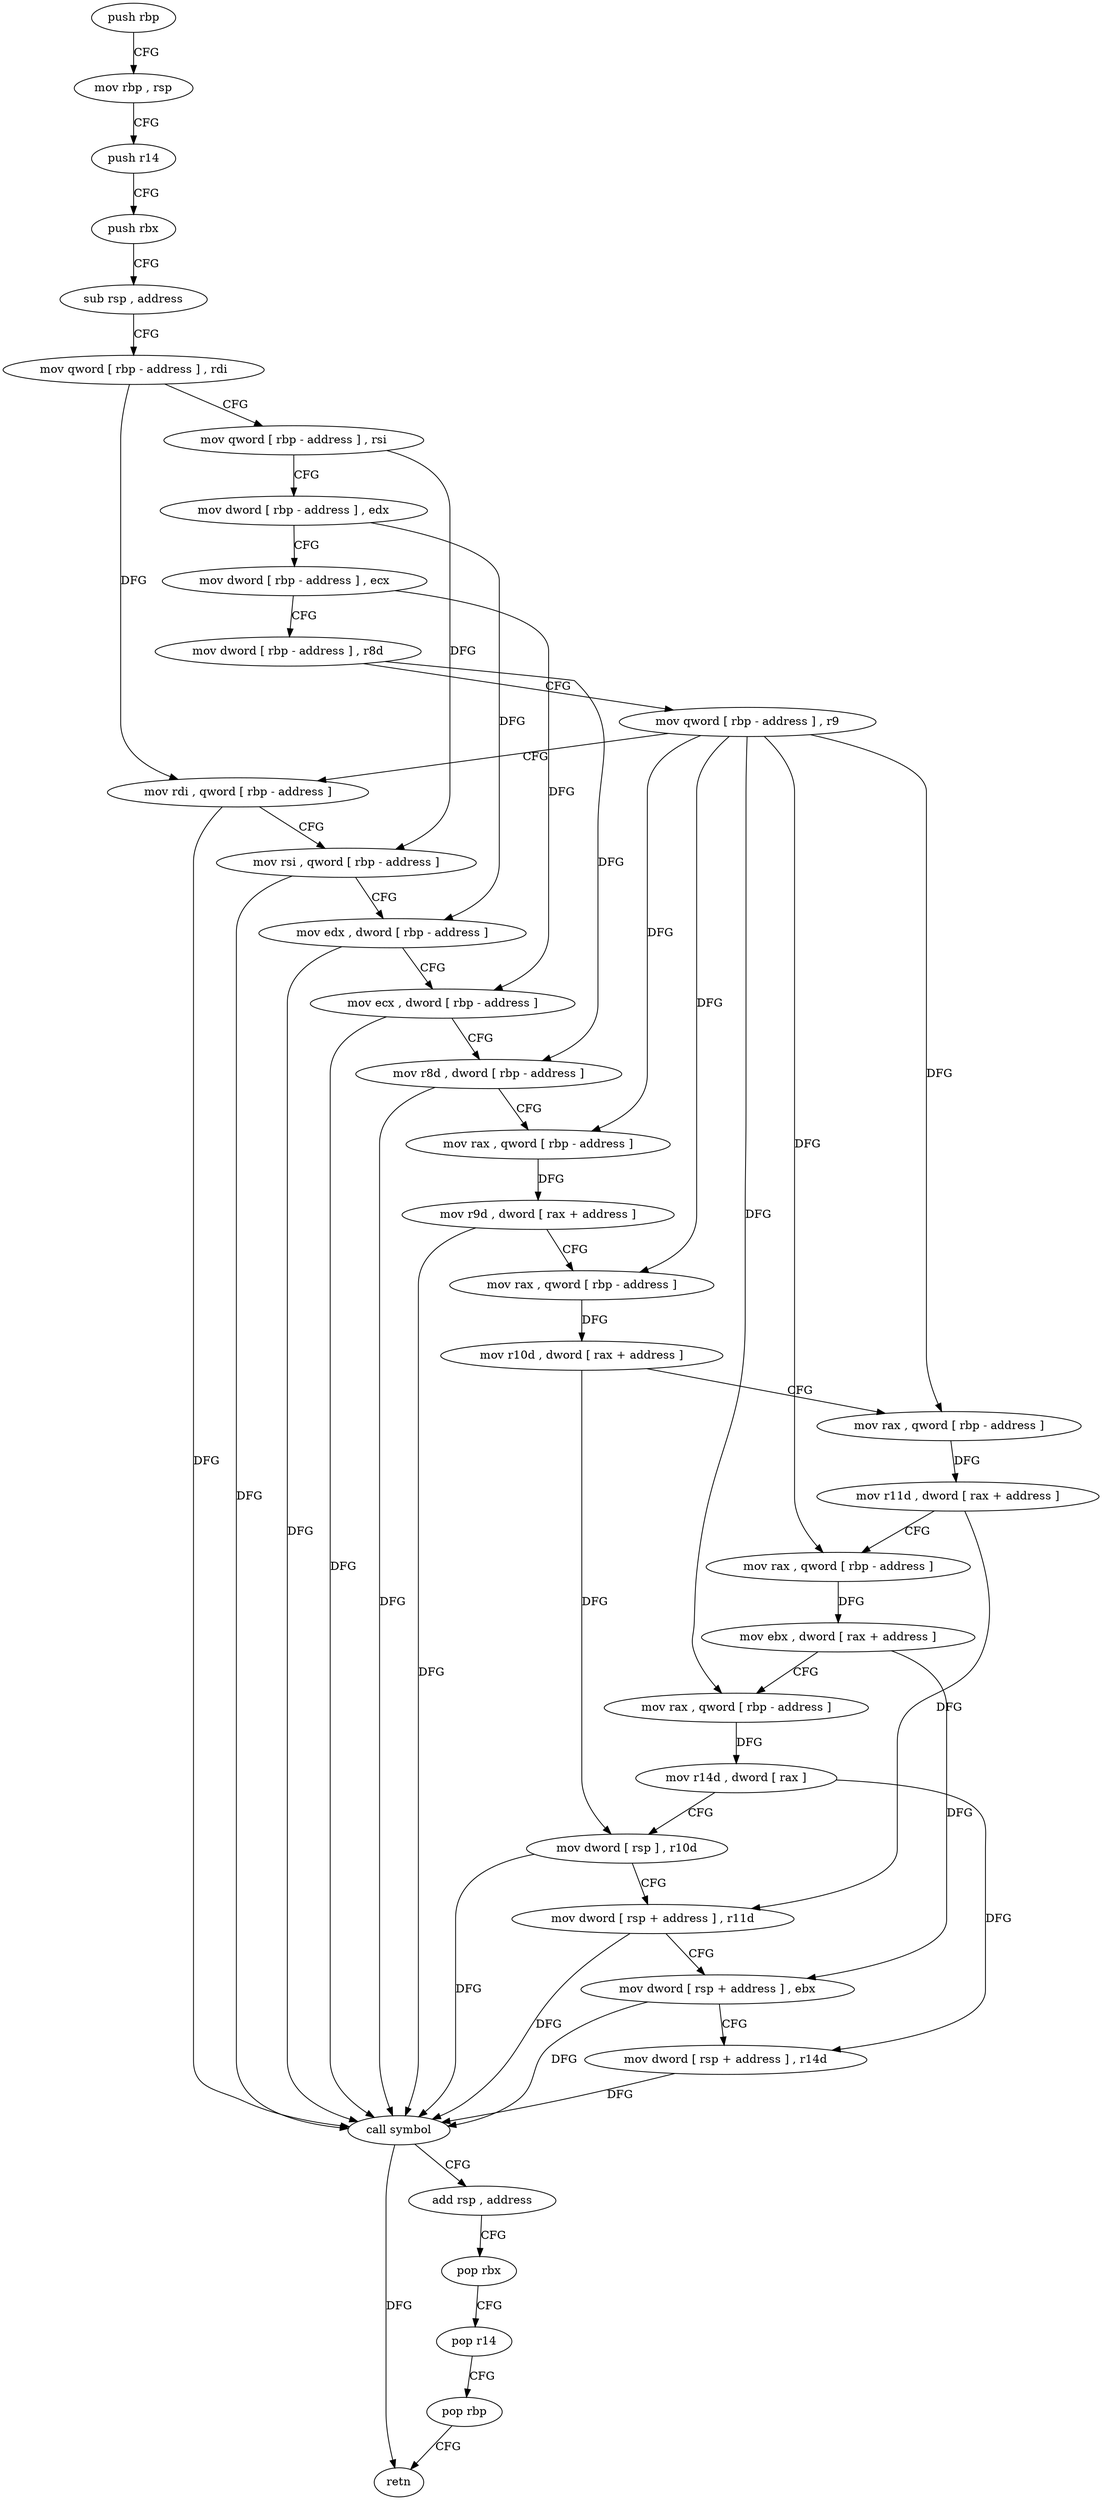 digraph "func" {
"4322160" [label = "push rbp" ]
"4322161" [label = "mov rbp , rsp" ]
"4322164" [label = "push r14" ]
"4322166" [label = "push rbx" ]
"4322167" [label = "sub rsp , address" ]
"4322171" [label = "mov qword [ rbp - address ] , rdi" ]
"4322175" [label = "mov qword [ rbp - address ] , rsi" ]
"4322179" [label = "mov dword [ rbp - address ] , edx" ]
"4322182" [label = "mov dword [ rbp - address ] , ecx" ]
"4322185" [label = "mov dword [ rbp - address ] , r8d" ]
"4322189" [label = "mov qword [ rbp - address ] , r9" ]
"4322193" [label = "mov rdi , qword [ rbp - address ]" ]
"4322197" [label = "mov rsi , qword [ rbp - address ]" ]
"4322201" [label = "mov edx , dword [ rbp - address ]" ]
"4322204" [label = "mov ecx , dword [ rbp - address ]" ]
"4322207" [label = "mov r8d , dword [ rbp - address ]" ]
"4322211" [label = "mov rax , qword [ rbp - address ]" ]
"4322215" [label = "mov r9d , dword [ rax + address ]" ]
"4322219" [label = "mov rax , qword [ rbp - address ]" ]
"4322223" [label = "mov r10d , dword [ rax + address ]" ]
"4322227" [label = "mov rax , qword [ rbp - address ]" ]
"4322231" [label = "mov r11d , dword [ rax + address ]" ]
"4322235" [label = "mov rax , qword [ rbp - address ]" ]
"4322239" [label = "mov ebx , dword [ rax + address ]" ]
"4322242" [label = "mov rax , qword [ rbp - address ]" ]
"4322246" [label = "mov r14d , dword [ rax ]" ]
"4322249" [label = "mov dword [ rsp ] , r10d" ]
"4322253" [label = "mov dword [ rsp + address ] , r11d" ]
"4322258" [label = "mov dword [ rsp + address ] , ebx" ]
"4322262" [label = "mov dword [ rsp + address ] , r14d" ]
"4322267" [label = "call symbol" ]
"4322272" [label = "add rsp , address" ]
"4322276" [label = "pop rbx" ]
"4322277" [label = "pop r14" ]
"4322279" [label = "pop rbp" ]
"4322280" [label = "retn" ]
"4322160" -> "4322161" [ label = "CFG" ]
"4322161" -> "4322164" [ label = "CFG" ]
"4322164" -> "4322166" [ label = "CFG" ]
"4322166" -> "4322167" [ label = "CFG" ]
"4322167" -> "4322171" [ label = "CFG" ]
"4322171" -> "4322175" [ label = "CFG" ]
"4322171" -> "4322193" [ label = "DFG" ]
"4322175" -> "4322179" [ label = "CFG" ]
"4322175" -> "4322197" [ label = "DFG" ]
"4322179" -> "4322182" [ label = "CFG" ]
"4322179" -> "4322201" [ label = "DFG" ]
"4322182" -> "4322185" [ label = "CFG" ]
"4322182" -> "4322204" [ label = "DFG" ]
"4322185" -> "4322189" [ label = "CFG" ]
"4322185" -> "4322207" [ label = "DFG" ]
"4322189" -> "4322193" [ label = "CFG" ]
"4322189" -> "4322211" [ label = "DFG" ]
"4322189" -> "4322219" [ label = "DFG" ]
"4322189" -> "4322227" [ label = "DFG" ]
"4322189" -> "4322235" [ label = "DFG" ]
"4322189" -> "4322242" [ label = "DFG" ]
"4322193" -> "4322197" [ label = "CFG" ]
"4322193" -> "4322267" [ label = "DFG" ]
"4322197" -> "4322201" [ label = "CFG" ]
"4322197" -> "4322267" [ label = "DFG" ]
"4322201" -> "4322204" [ label = "CFG" ]
"4322201" -> "4322267" [ label = "DFG" ]
"4322204" -> "4322207" [ label = "CFG" ]
"4322204" -> "4322267" [ label = "DFG" ]
"4322207" -> "4322211" [ label = "CFG" ]
"4322207" -> "4322267" [ label = "DFG" ]
"4322211" -> "4322215" [ label = "DFG" ]
"4322215" -> "4322219" [ label = "CFG" ]
"4322215" -> "4322267" [ label = "DFG" ]
"4322219" -> "4322223" [ label = "DFG" ]
"4322223" -> "4322227" [ label = "CFG" ]
"4322223" -> "4322249" [ label = "DFG" ]
"4322227" -> "4322231" [ label = "DFG" ]
"4322231" -> "4322235" [ label = "CFG" ]
"4322231" -> "4322253" [ label = "DFG" ]
"4322235" -> "4322239" [ label = "DFG" ]
"4322239" -> "4322242" [ label = "CFG" ]
"4322239" -> "4322258" [ label = "DFG" ]
"4322242" -> "4322246" [ label = "DFG" ]
"4322246" -> "4322249" [ label = "CFG" ]
"4322246" -> "4322262" [ label = "DFG" ]
"4322249" -> "4322253" [ label = "CFG" ]
"4322249" -> "4322267" [ label = "DFG" ]
"4322253" -> "4322258" [ label = "CFG" ]
"4322253" -> "4322267" [ label = "DFG" ]
"4322258" -> "4322262" [ label = "CFG" ]
"4322258" -> "4322267" [ label = "DFG" ]
"4322262" -> "4322267" [ label = "DFG" ]
"4322267" -> "4322272" [ label = "CFG" ]
"4322267" -> "4322280" [ label = "DFG" ]
"4322272" -> "4322276" [ label = "CFG" ]
"4322276" -> "4322277" [ label = "CFG" ]
"4322277" -> "4322279" [ label = "CFG" ]
"4322279" -> "4322280" [ label = "CFG" ]
}
